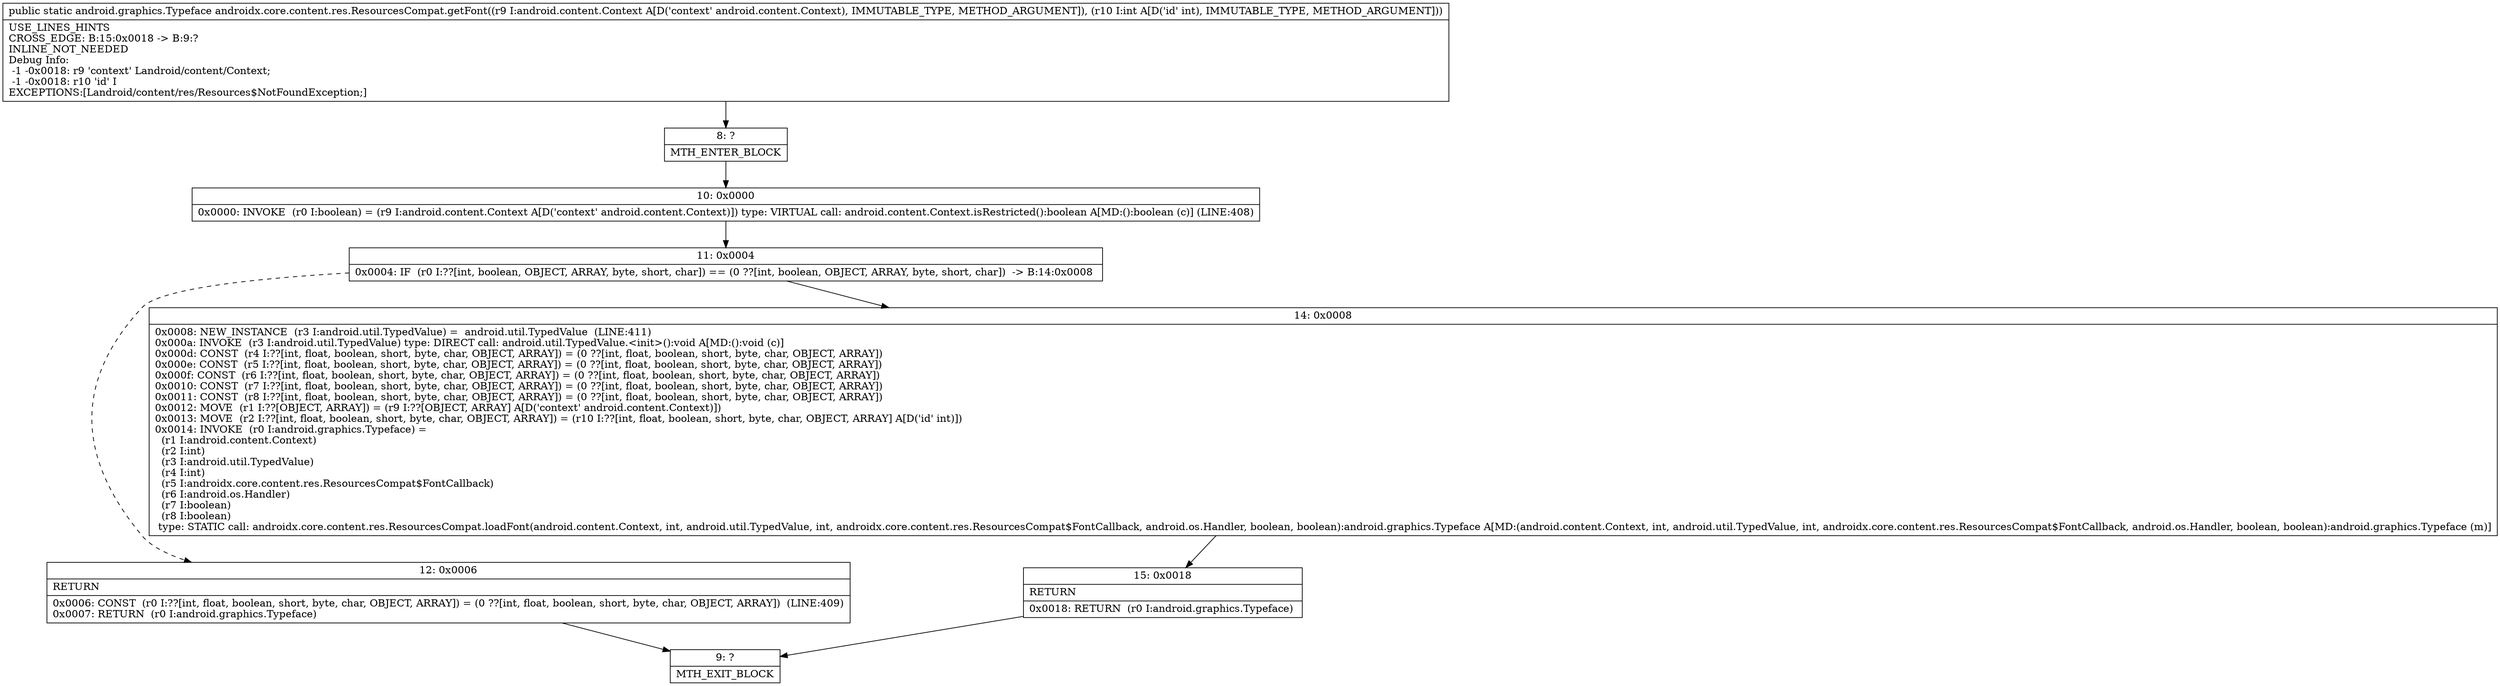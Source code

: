 digraph "CFG forandroidx.core.content.res.ResourcesCompat.getFont(Landroid\/content\/Context;I)Landroid\/graphics\/Typeface;" {
Node_8 [shape=record,label="{8\:\ ?|MTH_ENTER_BLOCK\l}"];
Node_10 [shape=record,label="{10\:\ 0x0000|0x0000: INVOKE  (r0 I:boolean) = (r9 I:android.content.Context A[D('context' android.content.Context)]) type: VIRTUAL call: android.content.Context.isRestricted():boolean A[MD:():boolean (c)] (LINE:408)\l}"];
Node_11 [shape=record,label="{11\:\ 0x0004|0x0004: IF  (r0 I:??[int, boolean, OBJECT, ARRAY, byte, short, char]) == (0 ??[int, boolean, OBJECT, ARRAY, byte, short, char])  \-\> B:14:0x0008 \l}"];
Node_12 [shape=record,label="{12\:\ 0x0006|RETURN\l|0x0006: CONST  (r0 I:??[int, float, boolean, short, byte, char, OBJECT, ARRAY]) = (0 ??[int, float, boolean, short, byte, char, OBJECT, ARRAY])  (LINE:409)\l0x0007: RETURN  (r0 I:android.graphics.Typeface) \l}"];
Node_9 [shape=record,label="{9\:\ ?|MTH_EXIT_BLOCK\l}"];
Node_14 [shape=record,label="{14\:\ 0x0008|0x0008: NEW_INSTANCE  (r3 I:android.util.TypedValue) =  android.util.TypedValue  (LINE:411)\l0x000a: INVOKE  (r3 I:android.util.TypedValue) type: DIRECT call: android.util.TypedValue.\<init\>():void A[MD:():void (c)]\l0x000d: CONST  (r4 I:??[int, float, boolean, short, byte, char, OBJECT, ARRAY]) = (0 ??[int, float, boolean, short, byte, char, OBJECT, ARRAY]) \l0x000e: CONST  (r5 I:??[int, float, boolean, short, byte, char, OBJECT, ARRAY]) = (0 ??[int, float, boolean, short, byte, char, OBJECT, ARRAY]) \l0x000f: CONST  (r6 I:??[int, float, boolean, short, byte, char, OBJECT, ARRAY]) = (0 ??[int, float, boolean, short, byte, char, OBJECT, ARRAY]) \l0x0010: CONST  (r7 I:??[int, float, boolean, short, byte, char, OBJECT, ARRAY]) = (0 ??[int, float, boolean, short, byte, char, OBJECT, ARRAY]) \l0x0011: CONST  (r8 I:??[int, float, boolean, short, byte, char, OBJECT, ARRAY]) = (0 ??[int, float, boolean, short, byte, char, OBJECT, ARRAY]) \l0x0012: MOVE  (r1 I:??[OBJECT, ARRAY]) = (r9 I:??[OBJECT, ARRAY] A[D('context' android.content.Context)]) \l0x0013: MOVE  (r2 I:??[int, float, boolean, short, byte, char, OBJECT, ARRAY]) = (r10 I:??[int, float, boolean, short, byte, char, OBJECT, ARRAY] A[D('id' int)]) \l0x0014: INVOKE  (r0 I:android.graphics.Typeface) = \l  (r1 I:android.content.Context)\l  (r2 I:int)\l  (r3 I:android.util.TypedValue)\l  (r4 I:int)\l  (r5 I:androidx.core.content.res.ResourcesCompat$FontCallback)\l  (r6 I:android.os.Handler)\l  (r7 I:boolean)\l  (r8 I:boolean)\l type: STATIC call: androidx.core.content.res.ResourcesCompat.loadFont(android.content.Context, int, android.util.TypedValue, int, androidx.core.content.res.ResourcesCompat$FontCallback, android.os.Handler, boolean, boolean):android.graphics.Typeface A[MD:(android.content.Context, int, android.util.TypedValue, int, androidx.core.content.res.ResourcesCompat$FontCallback, android.os.Handler, boolean, boolean):android.graphics.Typeface (m)]\l}"];
Node_15 [shape=record,label="{15\:\ 0x0018|RETURN\l|0x0018: RETURN  (r0 I:android.graphics.Typeface) \l}"];
MethodNode[shape=record,label="{public static android.graphics.Typeface androidx.core.content.res.ResourcesCompat.getFont((r9 I:android.content.Context A[D('context' android.content.Context), IMMUTABLE_TYPE, METHOD_ARGUMENT]), (r10 I:int A[D('id' int), IMMUTABLE_TYPE, METHOD_ARGUMENT]))  | USE_LINES_HINTS\lCROSS_EDGE: B:15:0x0018 \-\> B:9:?\lINLINE_NOT_NEEDED\lDebug Info:\l  \-1 \-0x0018: r9 'context' Landroid\/content\/Context;\l  \-1 \-0x0018: r10 'id' I\lEXCEPTIONS:[Landroid\/content\/res\/Resources$NotFoundException;]\l}"];
MethodNode -> Node_8;Node_8 -> Node_10;
Node_10 -> Node_11;
Node_11 -> Node_12[style=dashed];
Node_11 -> Node_14;
Node_12 -> Node_9;
Node_14 -> Node_15;
Node_15 -> Node_9;
}


